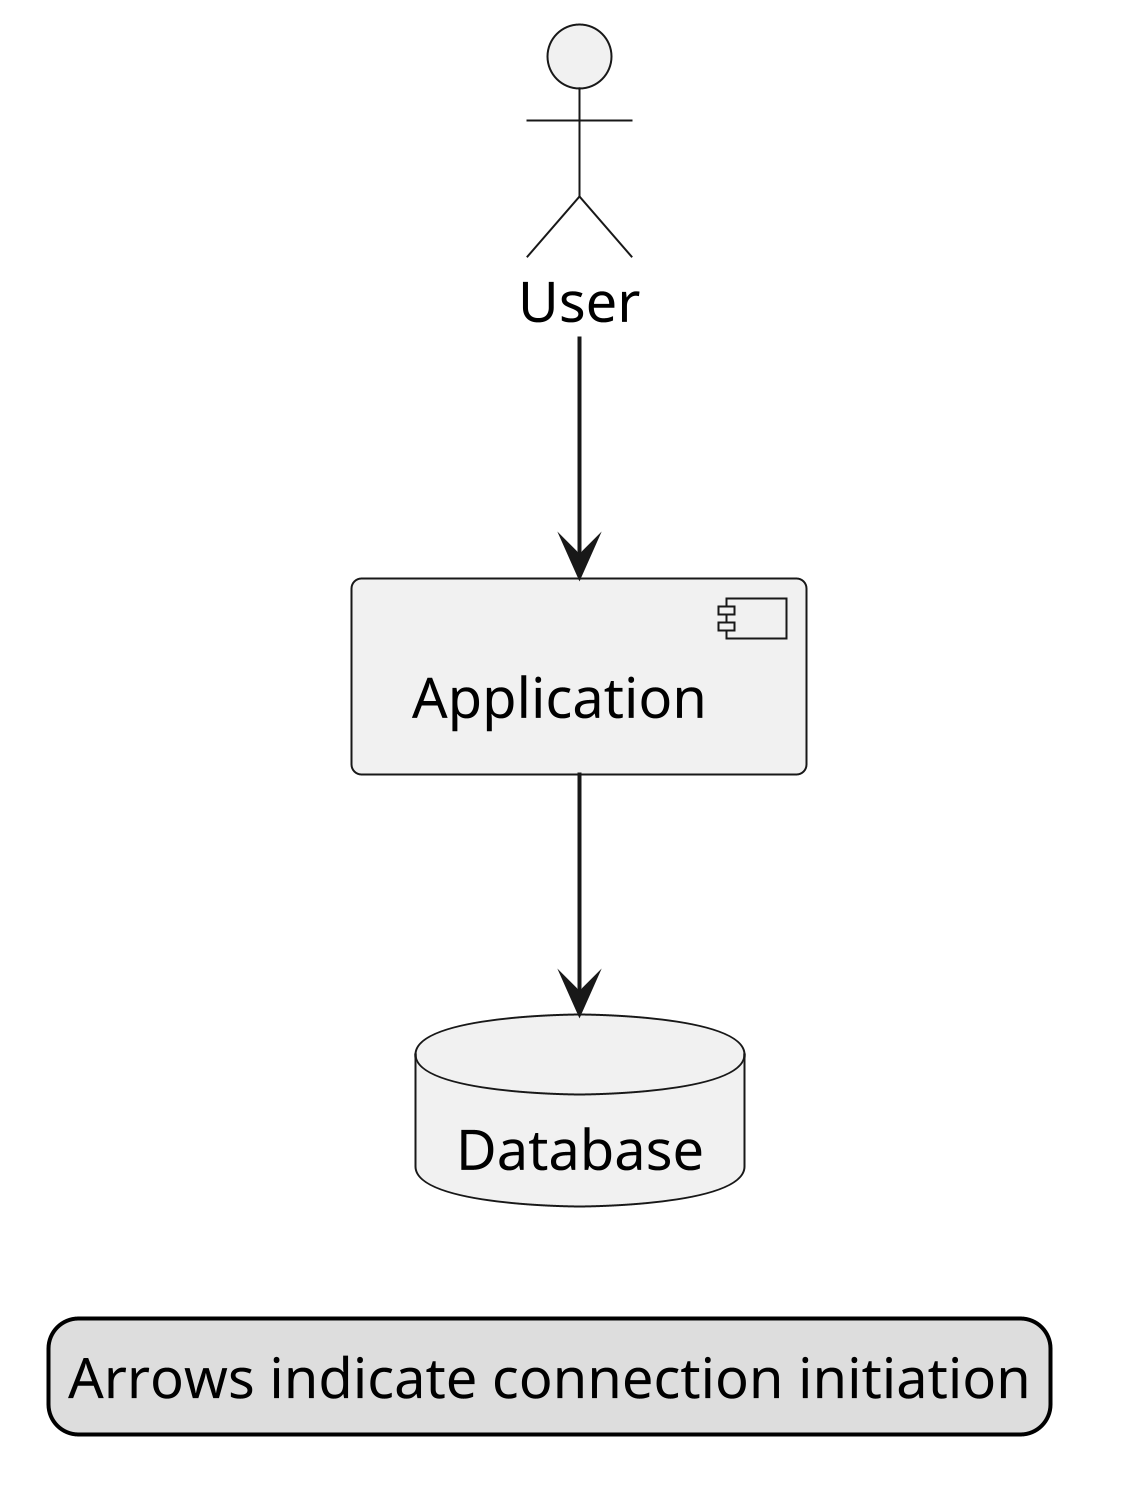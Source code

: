 @startuml

skinparam componentStyle uml2
scale 4

actor "User" as User
component "Application" as ApplicationServer
database "Database" as Database

User -d-> ApplicationServer
ApplicationServer -d-> Database

legend
  Arrows indicate connection initiation
end legend

@enduml
